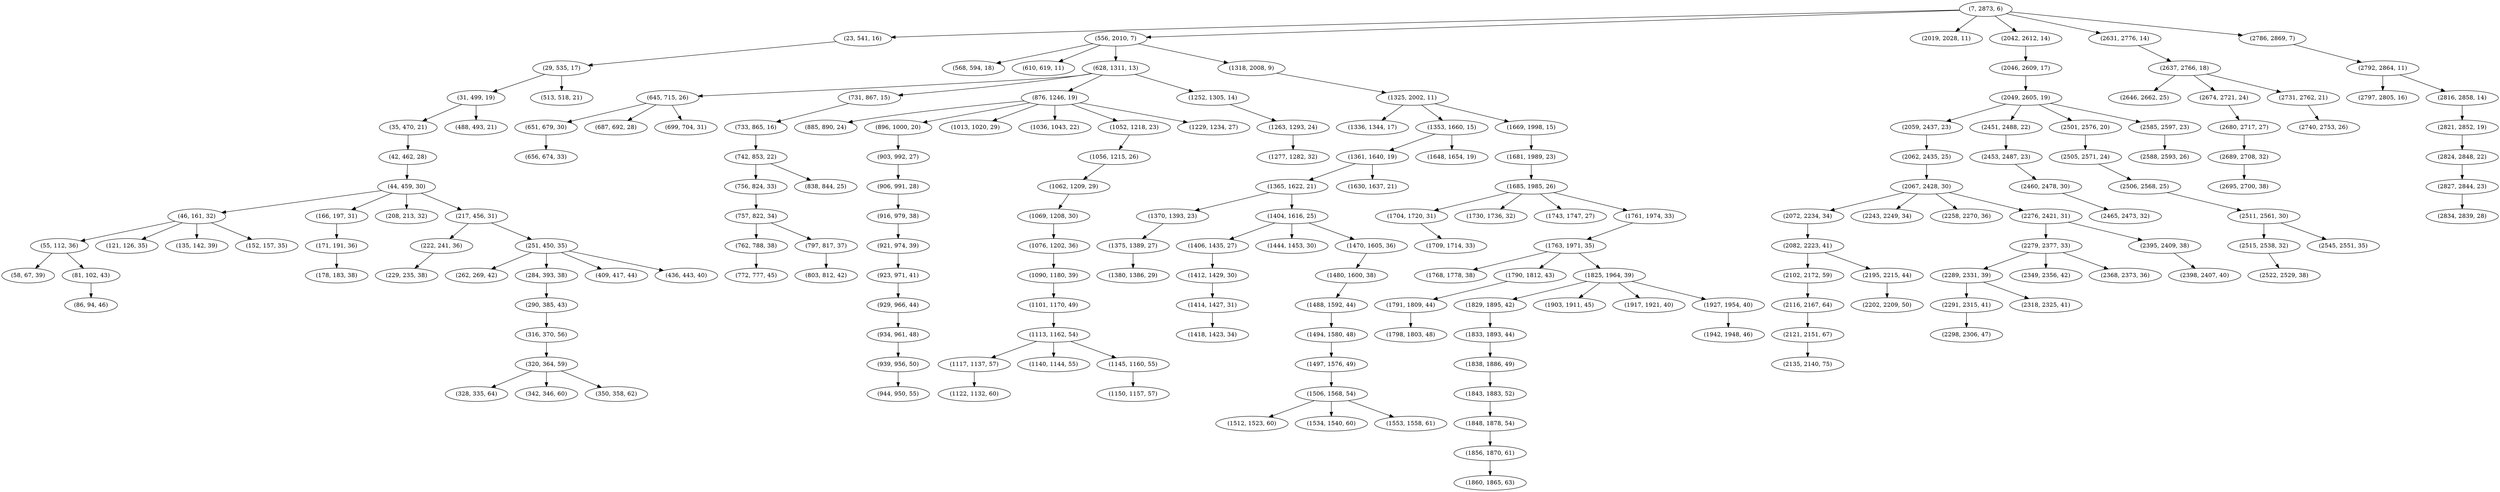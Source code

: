 digraph tree {
    "(7, 2873, 6)";
    "(23, 541, 16)";
    "(29, 535, 17)";
    "(31, 499, 19)";
    "(35, 470, 21)";
    "(42, 462, 28)";
    "(44, 459, 30)";
    "(46, 161, 32)";
    "(55, 112, 36)";
    "(58, 67, 39)";
    "(81, 102, 43)";
    "(86, 94, 46)";
    "(121, 126, 35)";
    "(135, 142, 39)";
    "(152, 157, 35)";
    "(166, 197, 31)";
    "(171, 191, 36)";
    "(178, 183, 38)";
    "(208, 213, 32)";
    "(217, 456, 31)";
    "(222, 241, 36)";
    "(229, 235, 38)";
    "(251, 450, 35)";
    "(262, 269, 42)";
    "(284, 393, 38)";
    "(290, 385, 43)";
    "(316, 370, 56)";
    "(320, 364, 59)";
    "(328, 335, 64)";
    "(342, 346, 60)";
    "(350, 358, 62)";
    "(409, 417, 44)";
    "(436, 443, 40)";
    "(488, 493, 21)";
    "(513, 518, 21)";
    "(556, 2010, 7)";
    "(568, 594, 18)";
    "(610, 619, 11)";
    "(628, 1311, 13)";
    "(645, 715, 26)";
    "(651, 679, 30)";
    "(656, 674, 33)";
    "(687, 692, 28)";
    "(699, 704, 31)";
    "(731, 867, 15)";
    "(733, 865, 16)";
    "(742, 853, 22)";
    "(756, 824, 33)";
    "(757, 822, 34)";
    "(762, 788, 38)";
    "(772, 777, 45)";
    "(797, 817, 37)";
    "(803, 812, 42)";
    "(838, 844, 25)";
    "(876, 1246, 19)";
    "(885, 890, 24)";
    "(896, 1000, 20)";
    "(903, 992, 27)";
    "(906, 991, 28)";
    "(916, 979, 38)";
    "(921, 974, 39)";
    "(923, 971, 41)";
    "(929, 966, 44)";
    "(934, 961, 48)";
    "(939, 956, 50)";
    "(944, 950, 55)";
    "(1013, 1020, 29)";
    "(1036, 1043, 22)";
    "(1052, 1218, 23)";
    "(1056, 1215, 26)";
    "(1062, 1209, 29)";
    "(1069, 1208, 30)";
    "(1076, 1202, 36)";
    "(1090, 1180, 39)";
    "(1101, 1170, 49)";
    "(1113, 1162, 54)";
    "(1117, 1137, 57)";
    "(1122, 1132, 60)";
    "(1140, 1144, 55)";
    "(1145, 1160, 55)";
    "(1150, 1157, 57)";
    "(1229, 1234, 27)";
    "(1252, 1305, 14)";
    "(1263, 1293, 24)";
    "(1277, 1282, 32)";
    "(1318, 2008, 9)";
    "(1325, 2002, 11)";
    "(1336, 1344, 17)";
    "(1353, 1660, 15)";
    "(1361, 1640, 19)";
    "(1365, 1622, 21)";
    "(1370, 1393, 23)";
    "(1375, 1389, 27)";
    "(1380, 1386, 29)";
    "(1404, 1616, 25)";
    "(1406, 1435, 27)";
    "(1412, 1429, 30)";
    "(1414, 1427, 31)";
    "(1418, 1423, 34)";
    "(1444, 1453, 30)";
    "(1470, 1605, 36)";
    "(1480, 1600, 38)";
    "(1488, 1592, 44)";
    "(1494, 1580, 48)";
    "(1497, 1576, 49)";
    "(1506, 1568, 54)";
    "(1512, 1523, 60)";
    "(1534, 1540, 60)";
    "(1553, 1558, 61)";
    "(1630, 1637, 21)";
    "(1648, 1654, 19)";
    "(1669, 1998, 15)";
    "(1681, 1989, 23)";
    "(1685, 1985, 26)";
    "(1704, 1720, 31)";
    "(1709, 1714, 33)";
    "(1730, 1736, 32)";
    "(1743, 1747, 27)";
    "(1761, 1974, 33)";
    "(1763, 1971, 35)";
    "(1768, 1778, 38)";
    "(1790, 1812, 43)";
    "(1791, 1809, 44)";
    "(1798, 1803, 48)";
    "(1825, 1964, 39)";
    "(1829, 1895, 42)";
    "(1833, 1893, 44)";
    "(1838, 1886, 49)";
    "(1843, 1883, 52)";
    "(1848, 1878, 54)";
    "(1856, 1870, 61)";
    "(1860, 1865, 63)";
    "(1903, 1911, 45)";
    "(1917, 1921, 40)";
    "(1927, 1954, 40)";
    "(1942, 1948, 46)";
    "(2019, 2028, 11)";
    "(2042, 2612, 14)";
    "(2046, 2609, 17)";
    "(2049, 2605, 19)";
    "(2059, 2437, 23)";
    "(2062, 2435, 25)";
    "(2067, 2428, 30)";
    "(2072, 2234, 34)";
    "(2082, 2223, 41)";
    "(2102, 2172, 59)";
    "(2116, 2167, 64)";
    "(2121, 2151, 67)";
    "(2135, 2140, 75)";
    "(2195, 2215, 44)";
    "(2202, 2209, 50)";
    "(2243, 2249, 34)";
    "(2258, 2270, 36)";
    "(2276, 2421, 31)";
    "(2279, 2377, 33)";
    "(2289, 2331, 39)";
    "(2291, 2315, 41)";
    "(2298, 2306, 47)";
    "(2318, 2325, 41)";
    "(2349, 2356, 42)";
    "(2368, 2373, 36)";
    "(2395, 2409, 38)";
    "(2398, 2407, 40)";
    "(2451, 2488, 22)";
    "(2453, 2487, 23)";
    "(2460, 2478, 30)";
    "(2465, 2473, 32)";
    "(2501, 2576, 20)";
    "(2505, 2571, 24)";
    "(2506, 2568, 25)";
    "(2511, 2561, 30)";
    "(2515, 2538, 32)";
    "(2522, 2529, 38)";
    "(2545, 2551, 35)";
    "(2585, 2597, 23)";
    "(2588, 2593, 26)";
    "(2631, 2776, 14)";
    "(2637, 2766, 18)";
    "(2646, 2662, 25)";
    "(2674, 2721, 24)";
    "(2680, 2717, 27)";
    "(2689, 2708, 32)";
    "(2695, 2700, 38)";
    "(2731, 2762, 21)";
    "(2740, 2753, 26)";
    "(2786, 2869, 7)";
    "(2792, 2864, 11)";
    "(2797, 2805, 16)";
    "(2816, 2858, 14)";
    "(2821, 2852, 19)";
    "(2824, 2848, 22)";
    "(2827, 2844, 23)";
    "(2834, 2839, 28)";
    "(7, 2873, 6)" -> "(23, 541, 16)";
    "(7, 2873, 6)" -> "(556, 2010, 7)";
    "(7, 2873, 6)" -> "(2019, 2028, 11)";
    "(7, 2873, 6)" -> "(2042, 2612, 14)";
    "(7, 2873, 6)" -> "(2631, 2776, 14)";
    "(7, 2873, 6)" -> "(2786, 2869, 7)";
    "(23, 541, 16)" -> "(29, 535, 17)";
    "(29, 535, 17)" -> "(31, 499, 19)";
    "(29, 535, 17)" -> "(513, 518, 21)";
    "(31, 499, 19)" -> "(35, 470, 21)";
    "(31, 499, 19)" -> "(488, 493, 21)";
    "(35, 470, 21)" -> "(42, 462, 28)";
    "(42, 462, 28)" -> "(44, 459, 30)";
    "(44, 459, 30)" -> "(46, 161, 32)";
    "(44, 459, 30)" -> "(166, 197, 31)";
    "(44, 459, 30)" -> "(208, 213, 32)";
    "(44, 459, 30)" -> "(217, 456, 31)";
    "(46, 161, 32)" -> "(55, 112, 36)";
    "(46, 161, 32)" -> "(121, 126, 35)";
    "(46, 161, 32)" -> "(135, 142, 39)";
    "(46, 161, 32)" -> "(152, 157, 35)";
    "(55, 112, 36)" -> "(58, 67, 39)";
    "(55, 112, 36)" -> "(81, 102, 43)";
    "(81, 102, 43)" -> "(86, 94, 46)";
    "(166, 197, 31)" -> "(171, 191, 36)";
    "(171, 191, 36)" -> "(178, 183, 38)";
    "(217, 456, 31)" -> "(222, 241, 36)";
    "(217, 456, 31)" -> "(251, 450, 35)";
    "(222, 241, 36)" -> "(229, 235, 38)";
    "(251, 450, 35)" -> "(262, 269, 42)";
    "(251, 450, 35)" -> "(284, 393, 38)";
    "(251, 450, 35)" -> "(409, 417, 44)";
    "(251, 450, 35)" -> "(436, 443, 40)";
    "(284, 393, 38)" -> "(290, 385, 43)";
    "(290, 385, 43)" -> "(316, 370, 56)";
    "(316, 370, 56)" -> "(320, 364, 59)";
    "(320, 364, 59)" -> "(328, 335, 64)";
    "(320, 364, 59)" -> "(342, 346, 60)";
    "(320, 364, 59)" -> "(350, 358, 62)";
    "(556, 2010, 7)" -> "(568, 594, 18)";
    "(556, 2010, 7)" -> "(610, 619, 11)";
    "(556, 2010, 7)" -> "(628, 1311, 13)";
    "(556, 2010, 7)" -> "(1318, 2008, 9)";
    "(628, 1311, 13)" -> "(645, 715, 26)";
    "(628, 1311, 13)" -> "(731, 867, 15)";
    "(628, 1311, 13)" -> "(876, 1246, 19)";
    "(628, 1311, 13)" -> "(1252, 1305, 14)";
    "(645, 715, 26)" -> "(651, 679, 30)";
    "(645, 715, 26)" -> "(687, 692, 28)";
    "(645, 715, 26)" -> "(699, 704, 31)";
    "(651, 679, 30)" -> "(656, 674, 33)";
    "(731, 867, 15)" -> "(733, 865, 16)";
    "(733, 865, 16)" -> "(742, 853, 22)";
    "(742, 853, 22)" -> "(756, 824, 33)";
    "(742, 853, 22)" -> "(838, 844, 25)";
    "(756, 824, 33)" -> "(757, 822, 34)";
    "(757, 822, 34)" -> "(762, 788, 38)";
    "(757, 822, 34)" -> "(797, 817, 37)";
    "(762, 788, 38)" -> "(772, 777, 45)";
    "(797, 817, 37)" -> "(803, 812, 42)";
    "(876, 1246, 19)" -> "(885, 890, 24)";
    "(876, 1246, 19)" -> "(896, 1000, 20)";
    "(876, 1246, 19)" -> "(1013, 1020, 29)";
    "(876, 1246, 19)" -> "(1036, 1043, 22)";
    "(876, 1246, 19)" -> "(1052, 1218, 23)";
    "(876, 1246, 19)" -> "(1229, 1234, 27)";
    "(896, 1000, 20)" -> "(903, 992, 27)";
    "(903, 992, 27)" -> "(906, 991, 28)";
    "(906, 991, 28)" -> "(916, 979, 38)";
    "(916, 979, 38)" -> "(921, 974, 39)";
    "(921, 974, 39)" -> "(923, 971, 41)";
    "(923, 971, 41)" -> "(929, 966, 44)";
    "(929, 966, 44)" -> "(934, 961, 48)";
    "(934, 961, 48)" -> "(939, 956, 50)";
    "(939, 956, 50)" -> "(944, 950, 55)";
    "(1052, 1218, 23)" -> "(1056, 1215, 26)";
    "(1056, 1215, 26)" -> "(1062, 1209, 29)";
    "(1062, 1209, 29)" -> "(1069, 1208, 30)";
    "(1069, 1208, 30)" -> "(1076, 1202, 36)";
    "(1076, 1202, 36)" -> "(1090, 1180, 39)";
    "(1090, 1180, 39)" -> "(1101, 1170, 49)";
    "(1101, 1170, 49)" -> "(1113, 1162, 54)";
    "(1113, 1162, 54)" -> "(1117, 1137, 57)";
    "(1113, 1162, 54)" -> "(1140, 1144, 55)";
    "(1113, 1162, 54)" -> "(1145, 1160, 55)";
    "(1117, 1137, 57)" -> "(1122, 1132, 60)";
    "(1145, 1160, 55)" -> "(1150, 1157, 57)";
    "(1252, 1305, 14)" -> "(1263, 1293, 24)";
    "(1263, 1293, 24)" -> "(1277, 1282, 32)";
    "(1318, 2008, 9)" -> "(1325, 2002, 11)";
    "(1325, 2002, 11)" -> "(1336, 1344, 17)";
    "(1325, 2002, 11)" -> "(1353, 1660, 15)";
    "(1325, 2002, 11)" -> "(1669, 1998, 15)";
    "(1353, 1660, 15)" -> "(1361, 1640, 19)";
    "(1353, 1660, 15)" -> "(1648, 1654, 19)";
    "(1361, 1640, 19)" -> "(1365, 1622, 21)";
    "(1361, 1640, 19)" -> "(1630, 1637, 21)";
    "(1365, 1622, 21)" -> "(1370, 1393, 23)";
    "(1365, 1622, 21)" -> "(1404, 1616, 25)";
    "(1370, 1393, 23)" -> "(1375, 1389, 27)";
    "(1375, 1389, 27)" -> "(1380, 1386, 29)";
    "(1404, 1616, 25)" -> "(1406, 1435, 27)";
    "(1404, 1616, 25)" -> "(1444, 1453, 30)";
    "(1404, 1616, 25)" -> "(1470, 1605, 36)";
    "(1406, 1435, 27)" -> "(1412, 1429, 30)";
    "(1412, 1429, 30)" -> "(1414, 1427, 31)";
    "(1414, 1427, 31)" -> "(1418, 1423, 34)";
    "(1470, 1605, 36)" -> "(1480, 1600, 38)";
    "(1480, 1600, 38)" -> "(1488, 1592, 44)";
    "(1488, 1592, 44)" -> "(1494, 1580, 48)";
    "(1494, 1580, 48)" -> "(1497, 1576, 49)";
    "(1497, 1576, 49)" -> "(1506, 1568, 54)";
    "(1506, 1568, 54)" -> "(1512, 1523, 60)";
    "(1506, 1568, 54)" -> "(1534, 1540, 60)";
    "(1506, 1568, 54)" -> "(1553, 1558, 61)";
    "(1669, 1998, 15)" -> "(1681, 1989, 23)";
    "(1681, 1989, 23)" -> "(1685, 1985, 26)";
    "(1685, 1985, 26)" -> "(1704, 1720, 31)";
    "(1685, 1985, 26)" -> "(1730, 1736, 32)";
    "(1685, 1985, 26)" -> "(1743, 1747, 27)";
    "(1685, 1985, 26)" -> "(1761, 1974, 33)";
    "(1704, 1720, 31)" -> "(1709, 1714, 33)";
    "(1761, 1974, 33)" -> "(1763, 1971, 35)";
    "(1763, 1971, 35)" -> "(1768, 1778, 38)";
    "(1763, 1971, 35)" -> "(1790, 1812, 43)";
    "(1763, 1971, 35)" -> "(1825, 1964, 39)";
    "(1790, 1812, 43)" -> "(1791, 1809, 44)";
    "(1791, 1809, 44)" -> "(1798, 1803, 48)";
    "(1825, 1964, 39)" -> "(1829, 1895, 42)";
    "(1825, 1964, 39)" -> "(1903, 1911, 45)";
    "(1825, 1964, 39)" -> "(1917, 1921, 40)";
    "(1825, 1964, 39)" -> "(1927, 1954, 40)";
    "(1829, 1895, 42)" -> "(1833, 1893, 44)";
    "(1833, 1893, 44)" -> "(1838, 1886, 49)";
    "(1838, 1886, 49)" -> "(1843, 1883, 52)";
    "(1843, 1883, 52)" -> "(1848, 1878, 54)";
    "(1848, 1878, 54)" -> "(1856, 1870, 61)";
    "(1856, 1870, 61)" -> "(1860, 1865, 63)";
    "(1927, 1954, 40)" -> "(1942, 1948, 46)";
    "(2042, 2612, 14)" -> "(2046, 2609, 17)";
    "(2046, 2609, 17)" -> "(2049, 2605, 19)";
    "(2049, 2605, 19)" -> "(2059, 2437, 23)";
    "(2049, 2605, 19)" -> "(2451, 2488, 22)";
    "(2049, 2605, 19)" -> "(2501, 2576, 20)";
    "(2049, 2605, 19)" -> "(2585, 2597, 23)";
    "(2059, 2437, 23)" -> "(2062, 2435, 25)";
    "(2062, 2435, 25)" -> "(2067, 2428, 30)";
    "(2067, 2428, 30)" -> "(2072, 2234, 34)";
    "(2067, 2428, 30)" -> "(2243, 2249, 34)";
    "(2067, 2428, 30)" -> "(2258, 2270, 36)";
    "(2067, 2428, 30)" -> "(2276, 2421, 31)";
    "(2072, 2234, 34)" -> "(2082, 2223, 41)";
    "(2082, 2223, 41)" -> "(2102, 2172, 59)";
    "(2082, 2223, 41)" -> "(2195, 2215, 44)";
    "(2102, 2172, 59)" -> "(2116, 2167, 64)";
    "(2116, 2167, 64)" -> "(2121, 2151, 67)";
    "(2121, 2151, 67)" -> "(2135, 2140, 75)";
    "(2195, 2215, 44)" -> "(2202, 2209, 50)";
    "(2276, 2421, 31)" -> "(2279, 2377, 33)";
    "(2276, 2421, 31)" -> "(2395, 2409, 38)";
    "(2279, 2377, 33)" -> "(2289, 2331, 39)";
    "(2279, 2377, 33)" -> "(2349, 2356, 42)";
    "(2279, 2377, 33)" -> "(2368, 2373, 36)";
    "(2289, 2331, 39)" -> "(2291, 2315, 41)";
    "(2289, 2331, 39)" -> "(2318, 2325, 41)";
    "(2291, 2315, 41)" -> "(2298, 2306, 47)";
    "(2395, 2409, 38)" -> "(2398, 2407, 40)";
    "(2451, 2488, 22)" -> "(2453, 2487, 23)";
    "(2453, 2487, 23)" -> "(2460, 2478, 30)";
    "(2460, 2478, 30)" -> "(2465, 2473, 32)";
    "(2501, 2576, 20)" -> "(2505, 2571, 24)";
    "(2505, 2571, 24)" -> "(2506, 2568, 25)";
    "(2506, 2568, 25)" -> "(2511, 2561, 30)";
    "(2511, 2561, 30)" -> "(2515, 2538, 32)";
    "(2511, 2561, 30)" -> "(2545, 2551, 35)";
    "(2515, 2538, 32)" -> "(2522, 2529, 38)";
    "(2585, 2597, 23)" -> "(2588, 2593, 26)";
    "(2631, 2776, 14)" -> "(2637, 2766, 18)";
    "(2637, 2766, 18)" -> "(2646, 2662, 25)";
    "(2637, 2766, 18)" -> "(2674, 2721, 24)";
    "(2637, 2766, 18)" -> "(2731, 2762, 21)";
    "(2674, 2721, 24)" -> "(2680, 2717, 27)";
    "(2680, 2717, 27)" -> "(2689, 2708, 32)";
    "(2689, 2708, 32)" -> "(2695, 2700, 38)";
    "(2731, 2762, 21)" -> "(2740, 2753, 26)";
    "(2786, 2869, 7)" -> "(2792, 2864, 11)";
    "(2792, 2864, 11)" -> "(2797, 2805, 16)";
    "(2792, 2864, 11)" -> "(2816, 2858, 14)";
    "(2816, 2858, 14)" -> "(2821, 2852, 19)";
    "(2821, 2852, 19)" -> "(2824, 2848, 22)";
    "(2824, 2848, 22)" -> "(2827, 2844, 23)";
    "(2827, 2844, 23)" -> "(2834, 2839, 28)";
}
